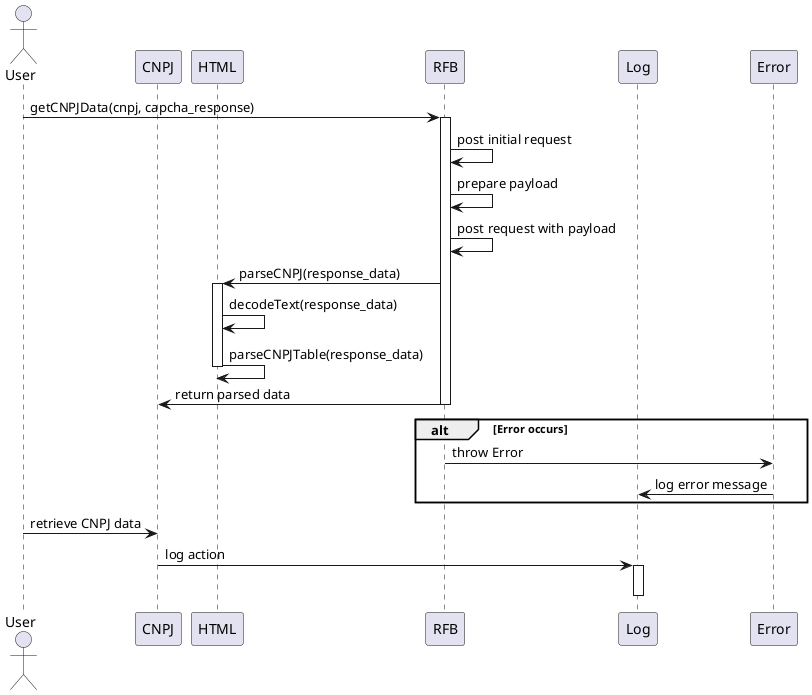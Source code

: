 @startuml

actor User

participant "CNPJ" as CNPJ
participant "HTML" as HTML
participant "RFB" as RFB
participant "Log" as Log
participant "Error" as Error

User -> RFB : getCNPJData(cnpj, capcha_response)
activate RFB
RFB -> RFB : post initial request
RFB -> RFB : prepare payload
RFB -> RFB : post request with payload
RFB -> HTML : parseCNPJ(response_data)
activate HTML
HTML -> HTML : decodeText(response_data)
HTML -> HTML : parseCNPJTable(response_data)
deactivate HTML
RFB -> CNPJ : return parsed data
deactivate RFB

alt Error occurs
    RFB -> Error : throw Error
    Error -> Log : log error message
end

User -> CNPJ : retrieve CNPJ data
CNPJ -> Log : log action
activate Log
deactivate Log

@enduml
